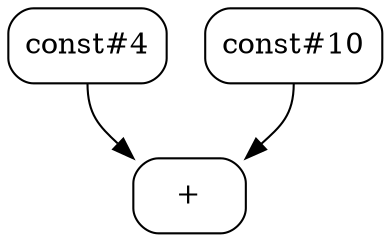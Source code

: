 digraph G {
  node [shape=box, style=rounded];
  node [shape=triangle, style=solid];
  const0 [label="const#10", shape=box, style=rounded];
  const1 [label="const#4", shape=box, style=rounded];
  add2 [label="+", shape=box, style=rounded];

  const1 -> add2 [tailport=s, headport=nw];
  const0 -> add2 [tailport=s, headport=ne];
}
